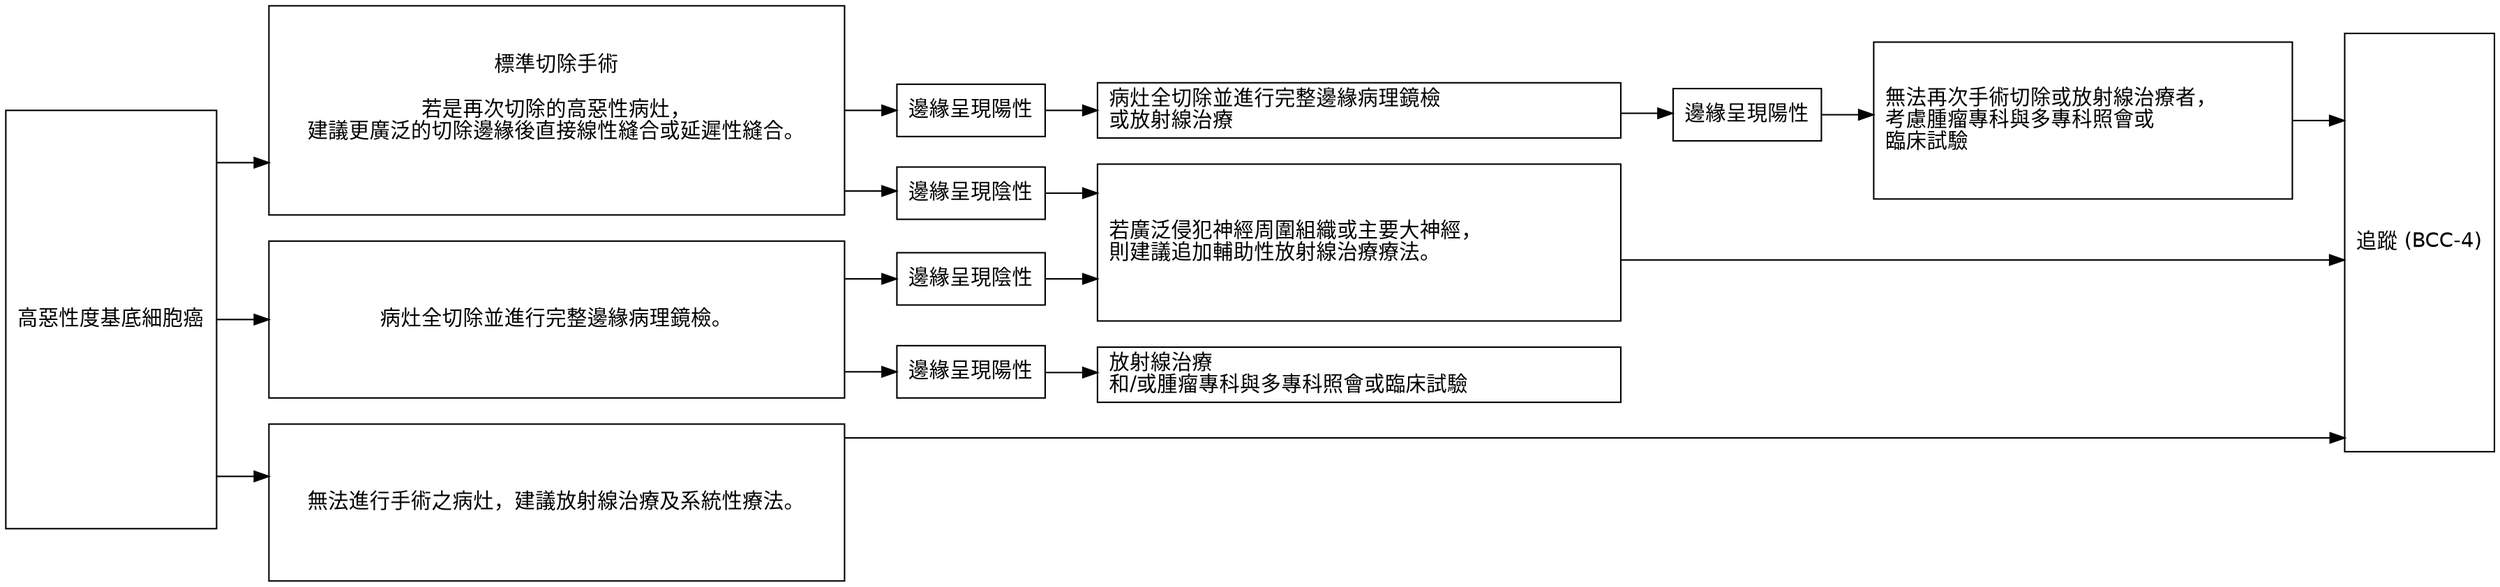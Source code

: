 digraph {
  graph [rankdir = LR; splines=ortho; overlap=false]
  node [shape = box, fontname = Helvetica]

  high -> {tx1 tx2 tx3}
    tx1 -> tx2 -> tx3 [style=invis]
          tx1 -> {bo1 bo2}
                bo1 -> tx21 
                bo2 -> tx11 -> bo21 -> tx12 -> fu
          tx2 -> {bo3 bo4}
                bo3 -> tx21 -> fu
                bo4 -> tx22 
          tx3 -> fu
  
  high [label = 高惡性度基底細胞癌; height = 4]
  tx1 [label = "標準切除手術\n
若是再次切除的高惡性病灶，\n建議更廣泛的切除邊緣後直接線性縫合或延遲性縫合。\n
"; width = 5.5; height=2]
  tx11 [label = "病灶全切除並進行完整邊緣病理鏡檢\l或放射線治療\l"; width = 5]
  tx12 [label = "無法再次手術切除或放射線治療者，\l考慮腫瘤專科與多專科照會或\l臨床試驗\l"; width = 4; height=1.5]
  tx2 [label = 病灶全切除並進行完整邊緣病理鏡檢。; width = 5.5; height=1.5]
  tx21 [label = "若廣泛侵犯神經周圍組織或主要大神經，\l則建議追加輔助性放射線治療療法。\l"; width=5; height=1.5]
  tx22 [label = "放射線治療\l和/或腫瘤專科與多專科照會或臨床試驗\l"; width=5]
  tx3 [label = 無法進行手術之病灶，建議放射線治療及系統性療法。; width = 5.5; height=1.5]
  fu [label = "追蹤 (BCC-4)"; height = 4]

  {rank = same; tx1; tx2; tx3}
  {rank = same; bo1; bo2; bo3; bo4}
  
  bo1 [label = 邊緣呈現陰性]
  bo2 [label = 邊緣呈現陽性]
  bo21 [label = 邊緣呈現陽性]
  bo3 [label = 邊緣呈現陰性]
  bo4 [label = 邊緣呈現陽性]

}
